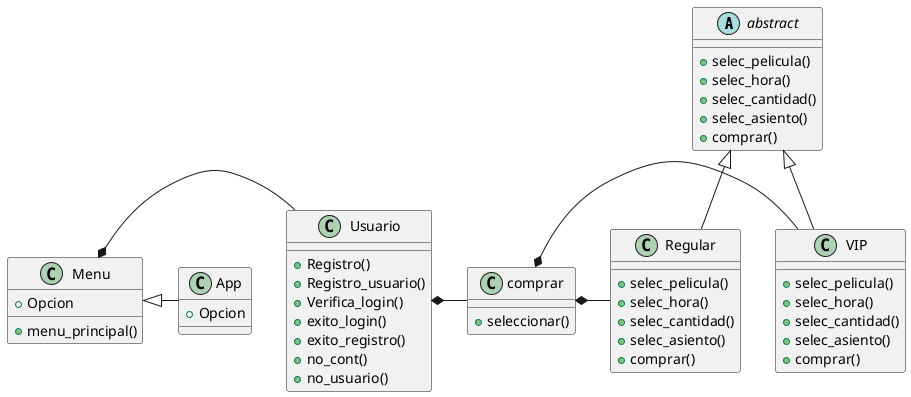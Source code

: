@startuml
abstract abstract {
+selec_pelicula()
+selec_hora()
+selec_cantidad()
+selec_asiento()
+comprar()
}

class VIP {
+selec_pelicula()
+selec_hora()
+selec_cantidad()
+selec_asiento()
+comprar()
}

class Regular {
+selec_pelicula()
+selec_hora()
+selec_cantidad()
+selec_asiento()
+comprar()
}

class comprar {
+seleccionar()
}
class Usuario {
+Registro()
+Registro_usuario()
+Verifica_login()
+exito_login()
+exito_registro()
+no_cont()
+no_usuario()
}
class App {
+Opcion
}
class Menu {
+Opcion
+menu_principal()
}
abstract <|-- VIP
abstract <|-- Regular
comprar *- VIP
comprar *- Regular
Usuario *- comprar
Menu <|- App
Menu *- Usuario


@enduml
